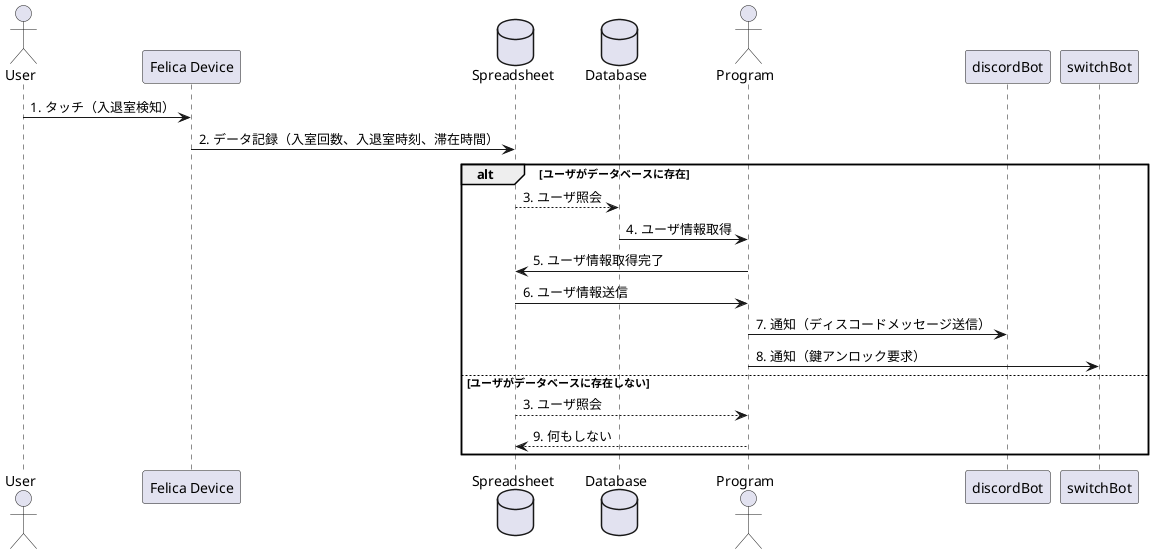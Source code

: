 @startuml

actor "User" as user
participant "Felica Device" as felica
database "Spreadsheet" as spreadsheet
database "Database" as database
actor "Program" as program

user -> felica: 1. タッチ（入退室検知）
felica -> spreadsheet: 2. データ記録（入室回数、入退室時刻、滞在時間）

alt ユーザがデータベースに存在
spreadsheet --> database: 3. ユーザ照会
database -> program: 4. ユーザ情報取得
program -> spreadsheet: 5. ユーザ情報取得完了
spreadsheet -> program: 6. ユーザ情報送信
program -> discordBot: 7. 通知（ディスコードメッセージ送信）
program -> switchBot: 8. 通知（鍵アンロック要求）

else ユーザがデータベースに存在しない
spreadsheet --> program: 3. ユーザ照会
program --> spreadsheet: 9. 何もしない

end

@enduml


以下の情報からplantumlでシーケンス図を作成するテキストを生成してください
・ユーザがフェリカデバイスにタッチすることで入試t